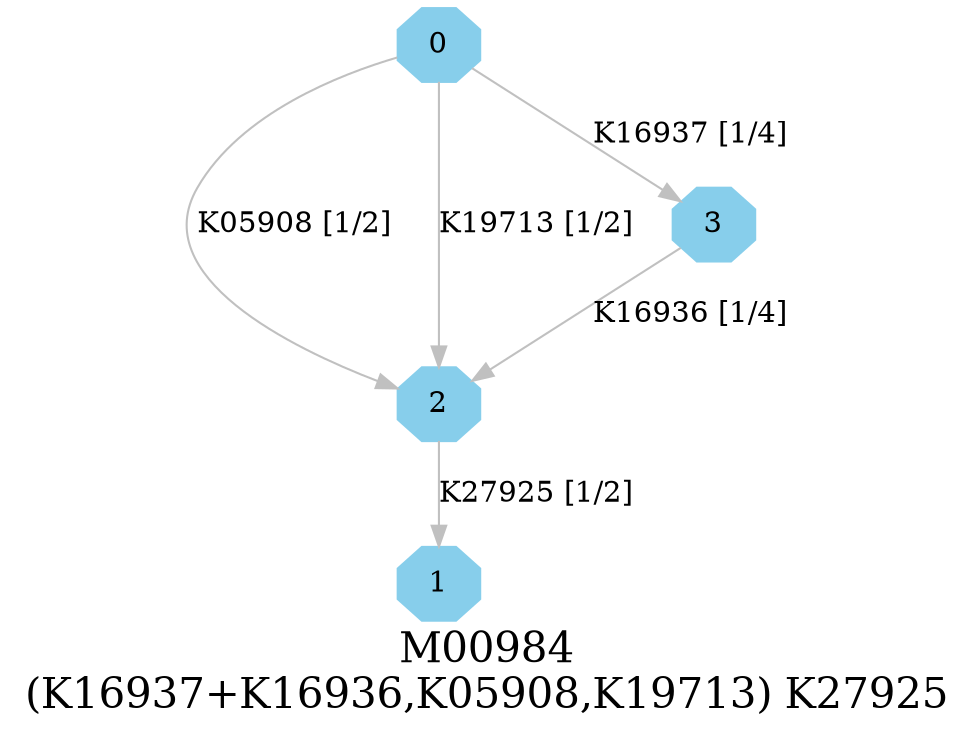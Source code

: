 digraph G {
graph [label="M00984
(K16937+K16936,K05908,K19713) K27925",fontsize=20];
node [shape=box,style=filled];
edge [len=3,color=grey];
{node [width=.3,height=.3,shape=octagon,style=filled,color=skyblue] 0 1 2 3 }
0 -> 3 [label="K16937 [1/4]"];
0 -> 2 [label="K05908 [1/2]"];
0 -> 2 [label="K19713 [1/2]"];
2 -> 1 [label="K27925 [1/2]"];
3 -> 2 [label="K16936 [1/4]"];
}